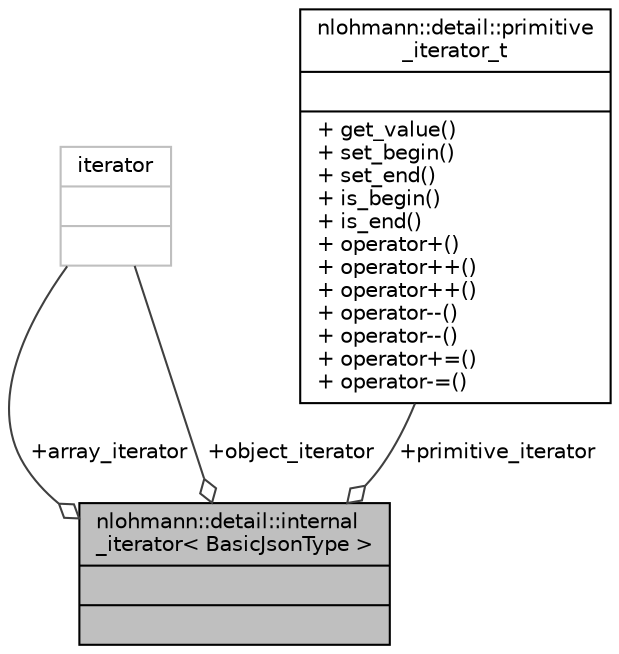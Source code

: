 digraph "nlohmann::detail::internal_iterator&lt; BasicJsonType &gt;"
{
 // INTERACTIVE_SVG=YES
  bgcolor="transparent";
  edge [fontname="Helvetica",fontsize="10",labelfontname="Helvetica",labelfontsize="10"];
  node [fontname="Helvetica",fontsize="10",shape=record];
  Node1 [label="{nlohmann::detail::internal\l_iterator\< BasicJsonType \>\n||}",height=0.2,width=0.4,color="black", fillcolor="grey75", style="filled", fontcolor="black"];
  Node2 -> Node1 [color="grey25",fontsize="10",style="solid",label=" +array_iterator" ,arrowhead="odiamond",fontname="Helvetica"];
  Node2 [label="{iterator\n||}",height=0.2,width=0.4,color="grey75"];
  Node2 -> Node1 [color="grey25",fontsize="10",style="solid",label=" +object_iterator" ,arrowhead="odiamond",fontname="Helvetica"];
  Node3 -> Node1 [color="grey25",fontsize="10",style="solid",label=" +primitive_iterator" ,arrowhead="odiamond",fontname="Helvetica"];
  Node3 [label="{nlohmann::detail::primitive\l_iterator_t\n||+ get_value()\l+ set_begin()\l+ set_end()\l+ is_begin()\l+ is_end()\l+ operator+()\l+ operator++()\l+ operator++()\l+ operator--()\l+ operator--()\l+ operator+=()\l+ operator-=()\l}",height=0.2,width=0.4,color="black",URL="$d2/d2c/classnlohmann_1_1detail_1_1primitive__iterator__t.html"];
}

